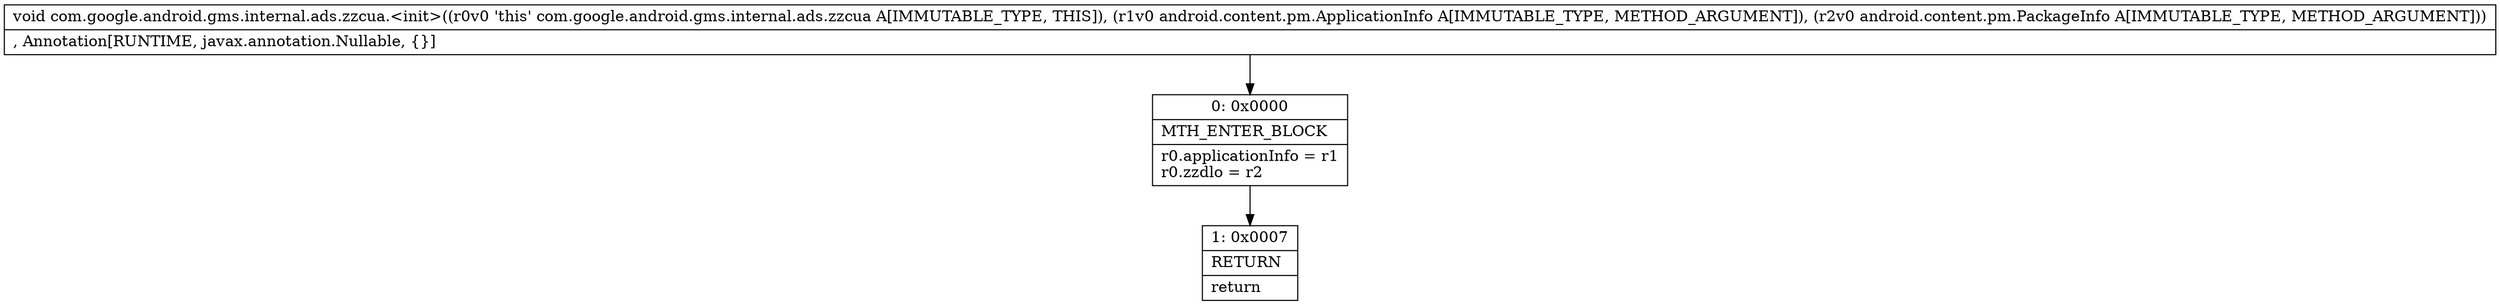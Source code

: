 digraph "CFG forcom.google.android.gms.internal.ads.zzcua.\<init\>(Landroid\/content\/pm\/ApplicationInfo;Landroid\/content\/pm\/PackageInfo;)V" {
Node_0 [shape=record,label="{0\:\ 0x0000|MTH_ENTER_BLOCK\l|r0.applicationInfo = r1\lr0.zzdlo = r2\l}"];
Node_1 [shape=record,label="{1\:\ 0x0007|RETURN\l|return\l}"];
MethodNode[shape=record,label="{void com.google.android.gms.internal.ads.zzcua.\<init\>((r0v0 'this' com.google.android.gms.internal.ads.zzcua A[IMMUTABLE_TYPE, THIS]), (r1v0 android.content.pm.ApplicationInfo A[IMMUTABLE_TYPE, METHOD_ARGUMENT]), (r2v0 android.content.pm.PackageInfo A[IMMUTABLE_TYPE, METHOD_ARGUMENT]))  | , Annotation[RUNTIME, javax.annotation.Nullable, \{\}]\l}"];
MethodNode -> Node_0;
Node_0 -> Node_1;
}

